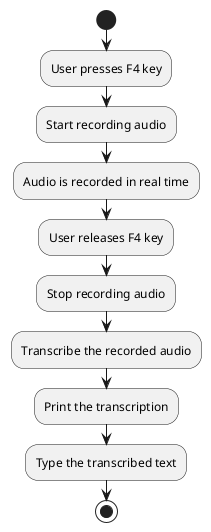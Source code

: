 @startuml
start
:User presses F4 key;
:Start recording audio;
:Audio is recorded in real time;
:User releases F4 key;
:Stop recording audio;
:Transcribe the recorded audio;
:Print the transcription;
:Type the transcribed text;
stop
@enduml